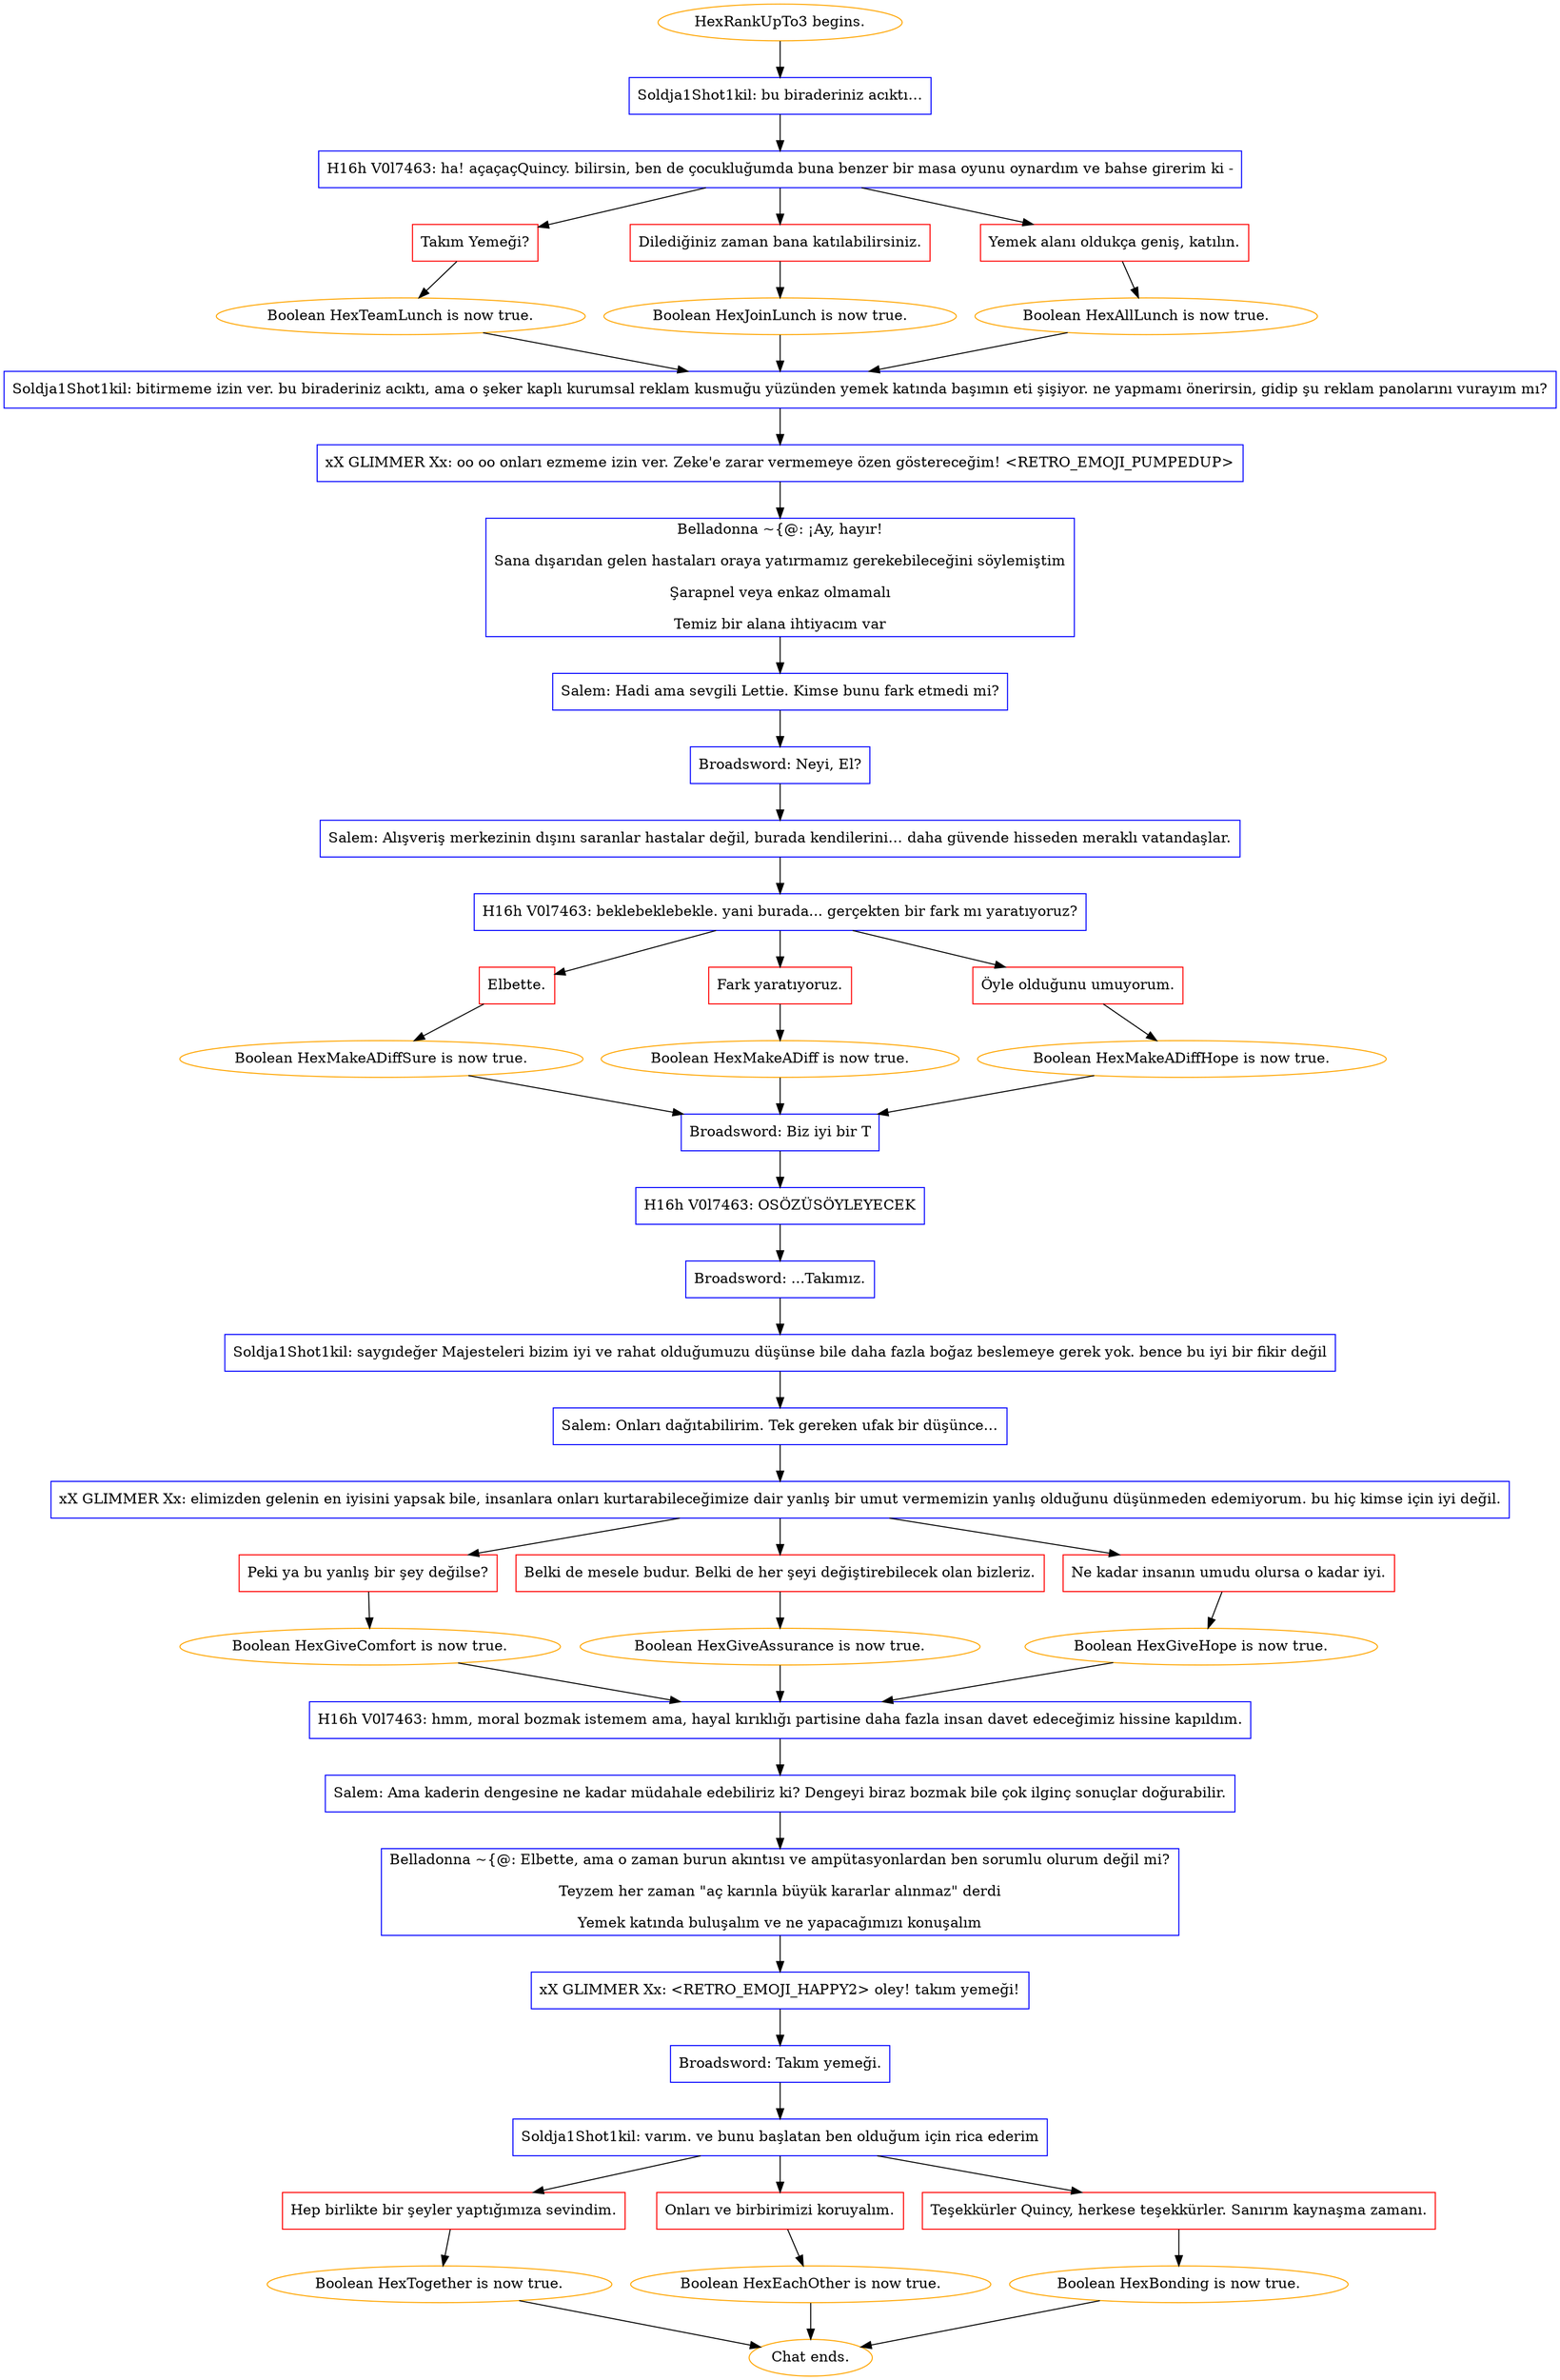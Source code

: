digraph {
	"HexRankUpTo3 begins." [color=orange];
		"HexRankUpTo3 begins." -> j2370474234;
	j2370474234 [label="Soldja1Shot1kil: bu biraderiniz acıktı…",shape=box,color=blue];
		j2370474234 -> j2487638698;
	j2487638698 [label="H16h V0l7463: ha! açaçaçQuincy. bilirsin, ben de çocukluğumda buna benzer bir masa oyunu oynardım ve bahse girerim ki -",shape=box,color=blue];
		j2487638698 -> j1160234648;
		j2487638698 -> j2031052813;
		j2487638698 -> j2236601196;
	j1160234648 [label="Takım Yemeği?",shape=box,color=red];
		j1160234648 -> j2478545598;
	j2031052813 [label="Dilediğiniz zaman bana katılabilirsiniz.",shape=box,color=red];
		j2031052813 -> j3267625399;
	j2236601196 [label="Yemek alanı oldukça geniş, katılın.",shape=box,color=red];
		j2236601196 -> j3575526744;
	j2478545598 [label="Boolean HexTeamLunch is now true.",color=orange];
		j2478545598 -> j3122299985;
	j3267625399 [label="Boolean HexJoinLunch is now true.",color=orange];
		j3267625399 -> j3122299985;
	j3575526744 [label="Boolean HexAllLunch is now true.",color=orange];
		j3575526744 -> j3122299985;
	j3122299985 [label="Soldja1Shot1kil: bitirmeme izin ver. bu biraderiniz acıktı, ama o şeker kaplı kurumsal reklam kusmuğu yüzünden yemek katında başımın eti şişiyor. ne yapmamı önerirsin, gidip şu reklam panolarını vurayım mı?",shape=box,color=blue];
		j3122299985 -> j948034840;
	j948034840 [label="xX GLIMMER Xx: oo oo onları ezmeme izin ver. Zeke'e zarar vermemeye özen göstereceğim! <RETRO_EMOJI_PUMPEDUP>",shape=box,color=blue];
		j948034840 -> j281846117;
	j281846117 [label="Belladonna ~{@: ¡Ay, hayır!
Sana dışarıdan gelen hastaları oraya yatırmamız gerekebileceğini söylemiştim
Şarapnel veya enkaz olmamalı
Temiz bir alana ihtiyacım var",shape=box,color=blue];
		j281846117 -> j2616927731;
	j2616927731 [label="Salem: Hadi ama sevgili Lettie. Kimse bunu fark etmedi mi?",shape=box,color=blue];
		j2616927731 -> j857427382;
	j857427382 [label="Broadsword: Neyi, El?",shape=box,color=blue];
		j857427382 -> j2490328450;
	j2490328450 [label="Salem: Alışveriş merkezinin dışını saranlar hastalar değil, burada kendilerini… daha güvende hisseden meraklı vatandaşlar.",shape=box,color=blue];
		j2490328450 -> j517932150;
	j517932150 [label="H16h V0l7463: beklebeklebekle. yani burada... gerçekten bir fark mı yaratıyoruz?",shape=box,color=blue];
		j517932150 -> j3783346950;
		j517932150 -> j137088816;
		j517932150 -> j2203061841;
	j3783346950 [label="Elbette.",shape=box,color=red];
		j3783346950 -> j1115441358;
	j137088816 [label="Fark yaratıyoruz.",shape=box,color=red];
		j137088816 -> j3109407239;
	j2203061841 [label="Öyle olduğunu umuyorum.",shape=box,color=red];
		j2203061841 -> j3294388685;
	j1115441358 [label="Boolean HexMakeADiffSure is now true.",color=orange];
		j1115441358 -> j72863480;
	j3109407239 [label="Boolean HexMakeADiff is now true.",color=orange];
		j3109407239 -> j72863480;
	j3294388685 [label="Boolean HexMakeADiffHope is now true.",color=orange];
		j3294388685 -> j72863480;
	j72863480 [label="Broadsword: Biz iyi bir T",shape=box,color=blue];
		j72863480 -> j375072710;
	j375072710 [label="H16h V0l7463: OSÖZÜSÖYLEYECEK",shape=box,color=blue];
		j375072710 -> j3110625873;
	j3110625873 [label="Broadsword: ...Takımız.",shape=box,color=blue];
		j3110625873 -> j2798451716;
	j2798451716 [label="Soldja1Shot1kil: saygıdeğer Majesteleri bizim iyi ve rahat olduğumuzu düşünse bile daha fazla boğaz beslemeye gerek yok. bence bu iyi bir fikir değil",shape=box,color=blue];
		j2798451716 -> j1526127445;
	j1526127445 [label="Salem: Onları dağıtabilirim. Tek gereken ufak bir düşünce…",shape=box,color=blue];
		j1526127445 -> j1700396453;
	j1700396453 [label="xX GLIMMER Xx: elimizden gelenin en iyisini yapsak bile, insanlara onları kurtarabileceğimize dair yanlış bir umut vermemizin yanlış olduğunu düşünmeden edemiyorum. bu hiç kimse için iyi değil.",shape=box,color=blue];
		j1700396453 -> j2198546195;
		j1700396453 -> j3659372787;
		j1700396453 -> j1120718544;
	j2198546195 [label="Peki ya bu yanlış bir şey değilse?",shape=box,color=red];
		j2198546195 -> j933518992;
	j3659372787 [label="Belki de mesele budur. Belki de her şeyi değiştirebilecek olan bizleriz.",shape=box,color=red];
		j3659372787 -> j4143486775;
	j1120718544 [label="Ne kadar insanın umudu olursa o kadar iyi.",shape=box,color=red];
		j1120718544 -> j316268592;
	j933518992 [label="Boolean HexGiveComfort is now true.",color=orange];
		j933518992 -> j1583259456;
	j4143486775 [label="Boolean HexGiveAssurance is now true.",color=orange];
		j4143486775 -> j1583259456;
	j316268592 [label="Boolean HexGiveHope is now true.",color=orange];
		j316268592 -> j1583259456;
	j1583259456 [label="H16h V0l7463: hmm, moral bozmak istemem ama, hayal kırıklığı partisine daha fazla insan davet edeceğimiz hissine kapıldım.",shape=box,color=blue];
		j1583259456 -> j4111797048;
	j4111797048 [label="Salem: Ama kaderin dengesine ne kadar müdahale edebiliriz ki? Dengeyi biraz bozmak bile çok ilginç sonuçlar doğurabilir.",shape=box,color=blue];
		j4111797048 -> j4274417421;
	j4274417421 [label="Belladonna ~{@: Elbette, ama o zaman burun akıntısı ve ampütasyonlardan ben sorumlu olurum değil mi?
Teyzem her zaman \"aç karınla büyük kararlar alınmaz\" derdi
Yemek katında buluşalım ve ne yapacağımızı konuşalım",shape=box,color=blue];
		j4274417421 -> j180752729;
	j180752729 [label="xX GLIMMER Xx: <RETRO_EMOJI_HAPPY2> oley! takım yemeği!",shape=box,color=blue];
		j180752729 -> j2846458898;
	j2846458898 [label="Broadsword: Takım yemeği.",shape=box,color=blue];
		j2846458898 -> j457178632;
	j457178632 [label="Soldja1Shot1kil: varım. ve bunu başlatan ben olduğum için rica ederim",shape=box,color=blue];
		j457178632 -> j2319419300;
		j457178632 -> j2879098664;
		j457178632 -> j679041599;
	j2319419300 [label="Hep birlikte bir şeyler yaptığımıza sevindim.",shape=box,color=red];
		j2319419300 -> j2358702547;
	j2879098664 [label="Onları ve birbirimizi koruyalım.",shape=box,color=red];
		j2879098664 -> j2321050970;
	j679041599 [label="Teşekkürler Quincy, herkese teşekkürler. Sanırım kaynaşma zamanı.",shape=box,color=red];
		j679041599 -> j873465822;
	j2358702547 [label="Boolean HexTogether is now true.",color=orange];
		j2358702547 -> "Chat ends.";
	j2321050970 [label="Boolean HexEachOther is now true.",color=orange];
		j2321050970 -> "Chat ends.";
	j873465822 [label="Boolean HexBonding is now true.",color=orange];
		j873465822 -> "Chat ends.";
	"Chat ends." [color=orange];
}